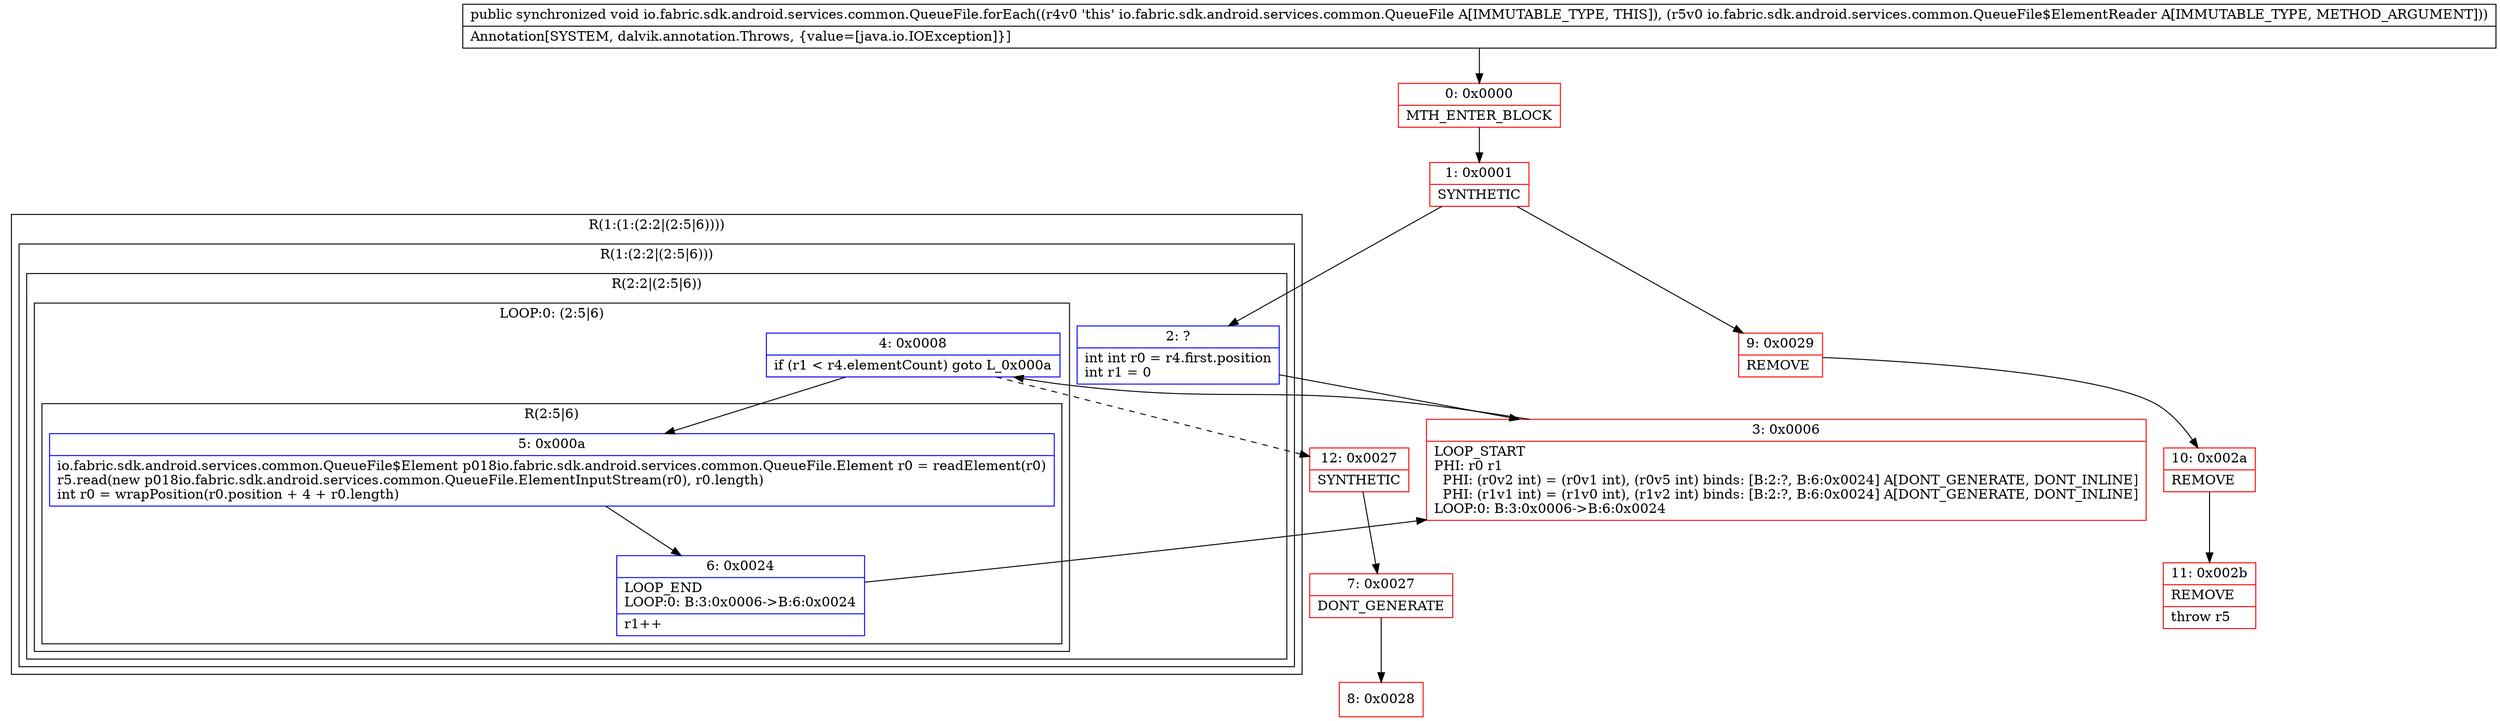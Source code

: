 digraph "CFG forio.fabric.sdk.android.services.common.QueueFile.forEach(Lio\/fabric\/sdk\/android\/services\/common\/QueueFile$ElementReader;)V" {
subgraph cluster_Region_1104561569 {
label = "R(1:(1:(2:2|(2:5|6))))";
node [shape=record,color=blue];
subgraph cluster_Region_1853439164 {
label = "R(1:(2:2|(2:5|6)))";
node [shape=record,color=blue];
subgraph cluster_Region_513015867 {
label = "R(2:2|(2:5|6))";
node [shape=record,color=blue];
Node_2 [shape=record,label="{2\:\ ?|int int r0 = r4.first.position\lint r1 = 0\l}"];
subgraph cluster_LoopRegion_1902987588 {
label = "LOOP:0: (2:5|6)";
node [shape=record,color=blue];
Node_4 [shape=record,label="{4\:\ 0x0008|if (r1 \< r4.elementCount) goto L_0x000a\l}"];
subgraph cluster_Region_1366788840 {
label = "R(2:5|6)";
node [shape=record,color=blue];
Node_5 [shape=record,label="{5\:\ 0x000a|io.fabric.sdk.android.services.common.QueueFile$Element p018io.fabric.sdk.android.services.common.QueueFile.Element r0 = readElement(r0)\lr5.read(new p018io.fabric.sdk.android.services.common.QueueFile.ElementInputStream(r0), r0.length)\lint r0 = wrapPosition(r0.position + 4 + r0.length)\l}"];
Node_6 [shape=record,label="{6\:\ 0x0024|LOOP_END\lLOOP:0: B:3:0x0006\-\>B:6:0x0024\l|r1++\l}"];
}
}
}
}
}
Node_0 [shape=record,color=red,label="{0\:\ 0x0000|MTH_ENTER_BLOCK\l}"];
Node_1 [shape=record,color=red,label="{1\:\ 0x0001|SYNTHETIC\l}"];
Node_3 [shape=record,color=red,label="{3\:\ 0x0006|LOOP_START\lPHI: r0 r1 \l  PHI: (r0v2 int) = (r0v1 int), (r0v5 int) binds: [B:2:?, B:6:0x0024] A[DONT_GENERATE, DONT_INLINE]\l  PHI: (r1v1 int) = (r1v0 int), (r1v2 int) binds: [B:2:?, B:6:0x0024] A[DONT_GENERATE, DONT_INLINE]\lLOOP:0: B:3:0x0006\-\>B:6:0x0024\l}"];
Node_7 [shape=record,color=red,label="{7\:\ 0x0027|DONT_GENERATE\l}"];
Node_8 [shape=record,color=red,label="{8\:\ 0x0028}"];
Node_9 [shape=record,color=red,label="{9\:\ 0x0029|REMOVE\l}"];
Node_10 [shape=record,color=red,label="{10\:\ 0x002a|REMOVE\l}"];
Node_11 [shape=record,color=red,label="{11\:\ 0x002b|REMOVE\l|throw r5\l}"];
Node_12 [shape=record,color=red,label="{12\:\ 0x0027|SYNTHETIC\l}"];
MethodNode[shape=record,label="{public synchronized void io.fabric.sdk.android.services.common.QueueFile.forEach((r4v0 'this' io.fabric.sdk.android.services.common.QueueFile A[IMMUTABLE_TYPE, THIS]), (r5v0 io.fabric.sdk.android.services.common.QueueFile$ElementReader A[IMMUTABLE_TYPE, METHOD_ARGUMENT]))  | Annotation[SYSTEM, dalvik.annotation.Throws, \{value=[java.io.IOException]\}]\l}"];
MethodNode -> Node_0;
Node_2 -> Node_3;
Node_4 -> Node_5;
Node_4 -> Node_12[style=dashed];
Node_5 -> Node_6;
Node_6 -> Node_3;
Node_0 -> Node_1;
Node_1 -> Node_2;
Node_1 -> Node_9;
Node_3 -> Node_4;
Node_7 -> Node_8;
Node_9 -> Node_10;
Node_10 -> Node_11;
Node_12 -> Node_7;
}

